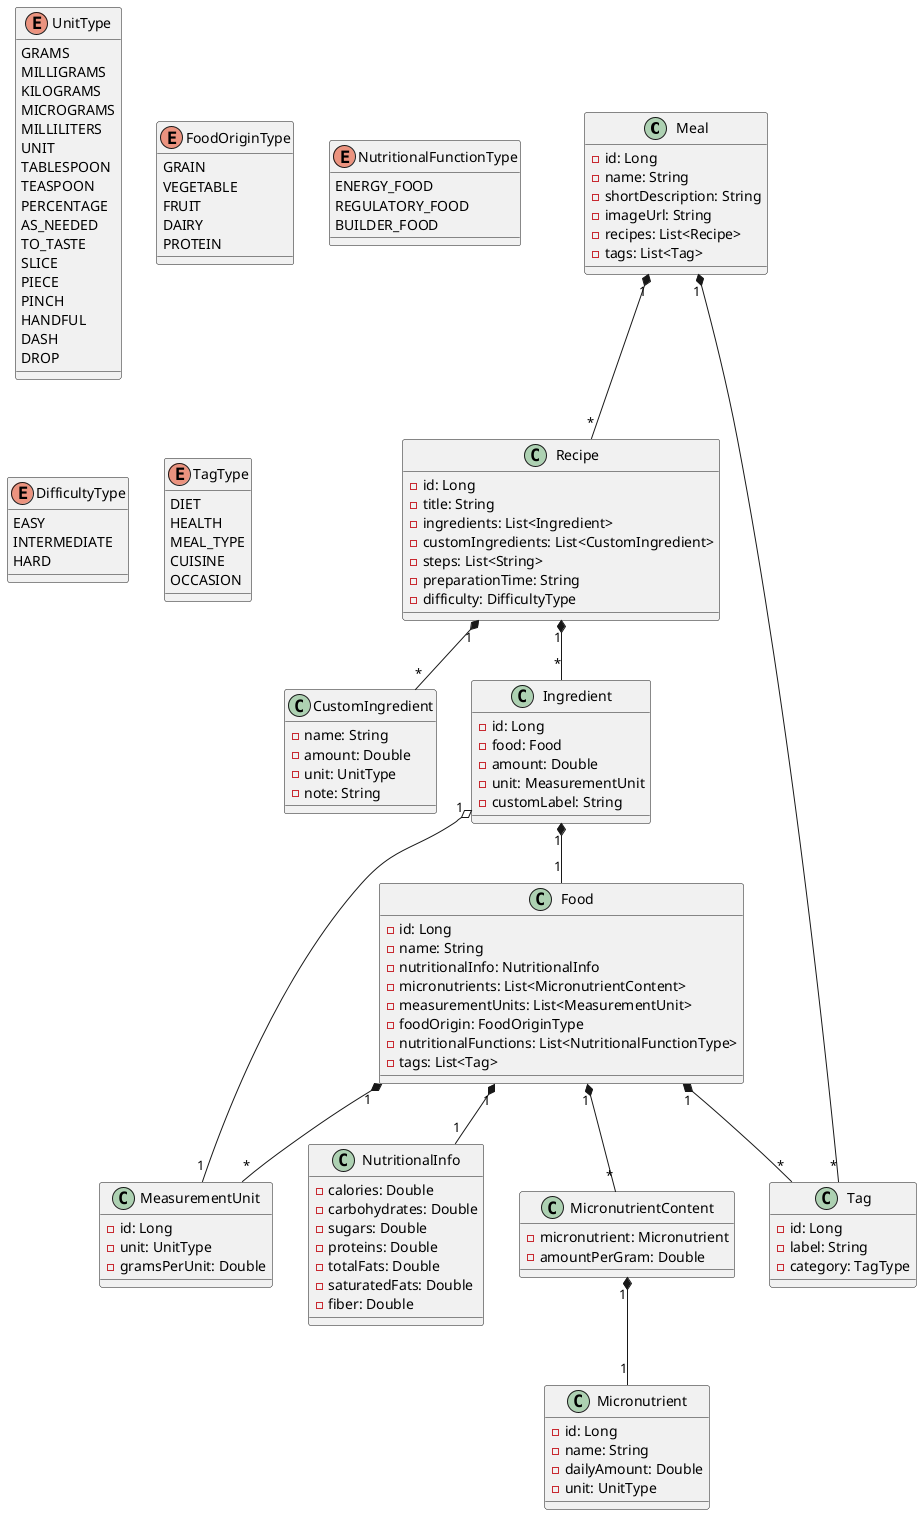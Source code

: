 @startuml

class Meal {
    - id: Long
    - name: String
    - shortDescription: String
    - imageUrl: String
    - recipes: List<Recipe>
    - tags: List<Tag>

}

class Recipe {
    - id: Long
    - title: String
    - ingredients: List<Ingredient>
    - customIngredients: List<CustomIngredient>
    - steps: List<String>
    - preparationTime: String
    - difficulty: DifficultyType
}


class Ingredient {
    - id: Long
    - food: Food
    - amount: Double
    - unit: MeasurementUnit
    - customLabel: String
}


class CustomIngredient {
    - name: String
    - amount: Double
    - unit: UnitType
    - note: String
}


class Food {
    - id: Long
    - name: String
    - nutritionalInfo: NutritionalInfo
    - micronutrients: List<MicronutrientContent>
    - measurementUnits: List<MeasurementUnit>
    - foodOrigin: FoodOriginType
    - nutritionalFunctions: List<NutritionalFunctionType>
    - tags: List<Tag>
}


class NutritionalInfo {
    - calories: Double
    - carbohydrates: Double
    - sugars: Double
    - proteins: Double
    - totalFats: Double
    - saturatedFats: Double
    - fiber: Double
}

class MicronutrientContent {
    - micronutrient: Micronutrient
    - amountPerGram: Double
}

class Micronutrient {
    - id: Long
    - name: String
    - dailyAmount: Double
    - unit: UnitType
}

class MeasurementUnit {
    - id: Long
    - unit: UnitType
    - gramsPerUnit: Double
}

class Tag {
    - id: Long
    - label: String
    - category: TagType
}


Ingredient "1" *-- "1" Food
Ingredient "1" o-- "1" MeasurementUnit

Recipe "1" *-- "*" Ingredient
Recipe "1" *-- "*" CustomIngredient

Meal "1" *-- "*" Recipe
Meal "1" *-- "*" Tag

Food "1" *-- "1" NutritionalInfo
Food "1" *-- "*" MeasurementUnit
Food "1" *-- "*" MicronutrientContent
Food "1" *-- "*" Tag

MicronutrientContent "1" *-- "1" Micronutrient



enum UnitType {
    GRAMS
    MILLIGRAMS
    KILOGRAMS
    MICROGRAMS
    MILLILITERS
    UNIT
    TABLESPOON
    TEASPOON
    PERCENTAGE
    AS_NEEDED
    TO_TASTE
    SLICE
    PIECE
    PINCH
    HANDFUL
    DASH
    DROP
}

enum FoodOriginType {
    GRAIN
    VEGETABLE
    FRUIT
    DAIRY
    PROTEIN
}

enum NutritionalFunctionType {
    ENERGY_FOOD
    REGULATORY_FOOD
    BUILDER_FOOD
}

enum DifficultyType {
    EASY
    INTERMEDIATE
    HARD
}

enum TagType {
    DIET
    HEALTH
    MEAL_TYPE
    CUISINE
    OCCASION
}

@enduml
